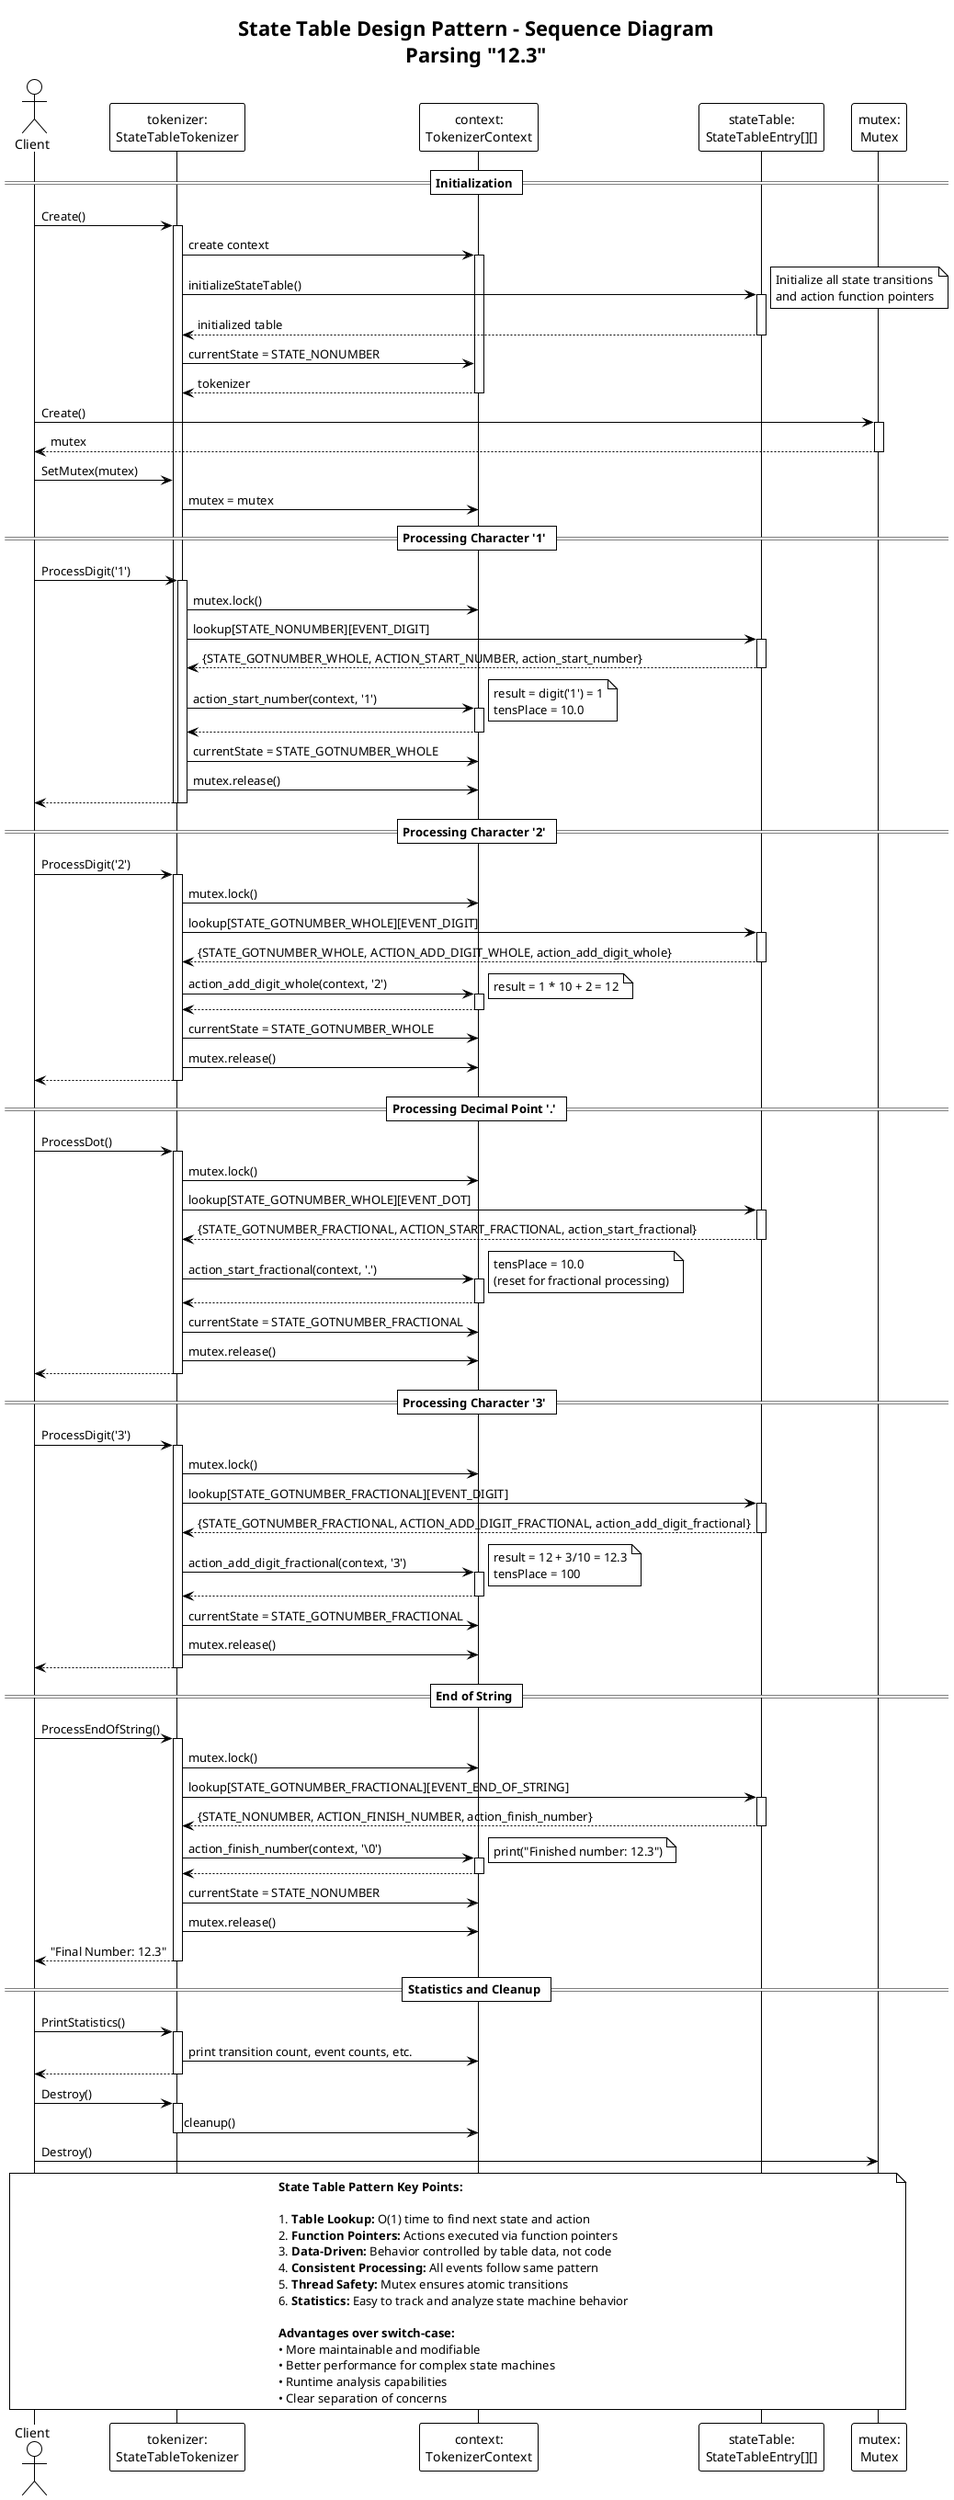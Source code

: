 @startuml StateTablePattern_SequenceDiagram

!theme plain
title State Table Design Pattern - Sequence Diagram\nParsing "12.3"

' Participants
actor Client
participant "tokenizer:\nStateTableTokenizer" as STT
participant "context:\nTokenizerContext" as TC
participant "stateTable:\nStateTableEntry[][]" as ST
participant "mutex:\nMutex" as Mutex

' Styling
skinparam participant {
    BackgroundColor LightBlue
    BorderColor Black
}
skinparam actor {
    BackgroundColor LightYellow
}

== Initialization ==
Client -> STT: Create()
activate STT
STT -> TC: create context
activate TC
STT -> ST: initializeStateTable()
activate ST
note right: Initialize all state transitions\nand action function pointers
return initialized table
STT -> TC: currentState = STATE_NONUMBER
return tokenizer

Client -> Mutex: Create()
activate Mutex
return mutex

Client -> STT: SetMutex(mutex)
STT -> TC: mutex = mutex
deactivate TC

== Processing Character '1' ==
Client -> STT: ProcessDigit('1')
activate STT
STT -> TC: mutex.lock()
STT -> ST: lookup[STATE_NONUMBER][EVENT_DIGIT]
activate ST
return {STATE_GOTNUMBER_WHOLE, ACTION_START_NUMBER, action_start_number}

STT -> TC: action_start_number(context, '1')
activate TC
note right: result = digit('1') = 1\ntensPlace = 10.0
return

STT -> TC: currentState = STATE_GOTNUMBER_WHOLE
STT -> TC: mutex.release()
return
deactivate STT

== Processing Character '2' ==
Client -> STT: ProcessDigit('2')
activate STT
STT -> TC: mutex.lock()
STT -> ST: lookup[STATE_GOTNUMBER_WHOLE][EVENT_DIGIT]
activate ST
return {STATE_GOTNUMBER_WHOLE, ACTION_ADD_DIGIT_WHOLE, action_add_digit_whole}

STT -> TC: action_add_digit_whole(context, '2')
activate TC
note right: result = 1 * 10 + 2 = 12
return

STT -> TC: currentState = STATE_GOTNUMBER_WHOLE
STT -> TC: mutex.release()
return
deactivate STT

== Processing Decimal Point '.' ==
Client -> STT: ProcessDot()
activate STT
STT -> TC: mutex.lock()
STT -> ST: lookup[STATE_GOTNUMBER_WHOLE][EVENT_DOT]
activate ST
return {STATE_GOTNUMBER_FRACTIONAL, ACTION_START_FRACTIONAL, action_start_fractional}

STT -> TC: action_start_fractional(context, '.')
activate TC
note right: tensPlace = 10.0\n(reset for fractional processing)
return

STT -> TC: currentState = STATE_GOTNUMBER_FRACTIONAL
STT -> TC: mutex.release()
return
deactivate STT

== Processing Character '3' ==
Client -> STT: ProcessDigit('3')
activate STT
STT -> TC: mutex.lock()
STT -> ST: lookup[STATE_GOTNUMBER_FRACTIONAL][EVENT_DIGIT]
activate ST
return {STATE_GOTNUMBER_FRACTIONAL, ACTION_ADD_DIGIT_FRACTIONAL, action_add_digit_fractional}

STT -> TC: action_add_digit_fractional(context, '3')
activate TC
note right: result = 12 + 3/10 = 12.3\ntensPlace = 100
return

STT -> TC: currentState = STATE_GOTNUMBER_FRACTIONAL
STT -> TC: mutex.release()
return
deactivate STT

== End of String ==
Client -> STT: ProcessEndOfString()
activate STT
STT -> TC: mutex.lock()
STT -> ST: lookup[STATE_GOTNUMBER_FRACTIONAL][EVENT_END_OF_STRING]
activate ST
return {STATE_NONUMBER, ACTION_FINISH_NUMBER, action_finish_number}

STT -> TC: action_finish_number(context, '\0')
activate TC
note right: print("Finished number: 12.3")
return

STT -> TC: currentState = STATE_NONUMBER
STT -> TC: mutex.release()
return "Final Number: 12.3"
deactivate STT

== Statistics and Cleanup ==
Client -> STT: PrintStatistics()
activate STT
STT -> TC: print transition count, event counts, etc.
return
deactivate STT

Client -> STT: Destroy()
activate STT
STT -> TC: cleanup()
deactivate TC
deactivate ST
deactivate STT

Client -> Mutex: Destroy()
deactivate Mutex

note over Client, Mutex
  <b>State Table Pattern Key Points:</b>
  
  1. <b>Table Lookup:</b> O(1) time to find next state and action
  2. <b>Function Pointers:</b> Actions executed via function pointers
  3. <b>Data-Driven:</b> Behavior controlled by table data, not code
  4. <b>Consistent Processing:</b> All events follow same pattern
  5. <b>Thread Safety:</b> Mutex ensures atomic transitions
  6. <b>Statistics:</b> Easy to track and analyze state machine behavior
  
  <b>Advantages over switch-case:</b>
  • More maintainable and modifiable
  • Better performance for complex state machines
  • Runtime analysis capabilities
  • Clear separation of concerns
end note

@enduml
